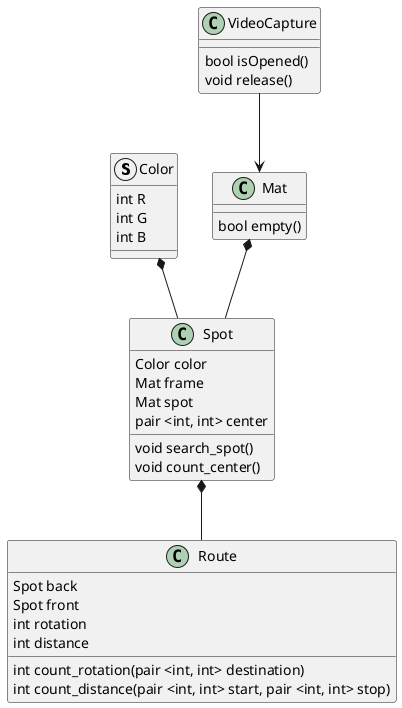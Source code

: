 @startuml

struct Color
{
    int R
    int G
    int B

}
class VideoCapture
{
    bool isOpened()
    void release()
}

class Mat{
    bool empty()
 
}

class Spot {
    Color color
    Mat frame
    Mat spot
    pair <int, int> center

    void search_spot() 
    void count_center()
}

class Route
{
    Spot back
    Spot front
    int rotation
    int distance

    int count_rotation(pair <int, int> destination)
    int count_distance(pair <int, int> start, pair <int, int> stop)


}
VideoCapture --> Mat
Color *-- Spot
Spot *-- Route
Mat *-- Spot

@enduml
